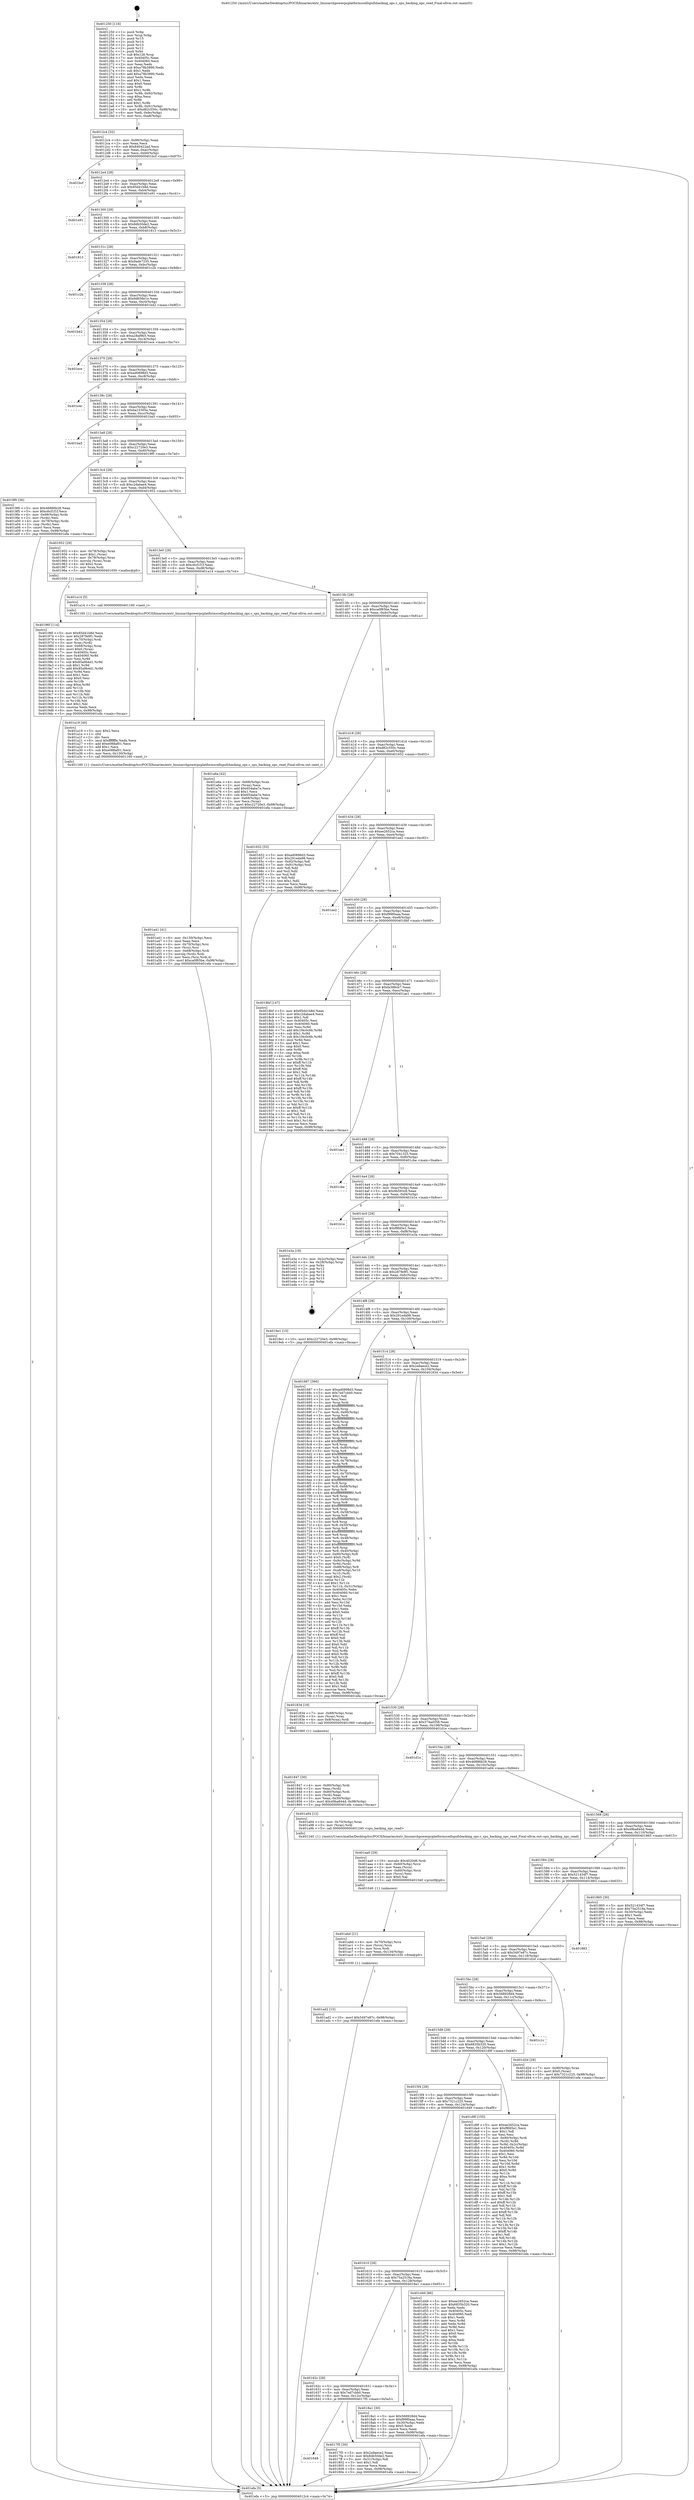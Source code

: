 digraph "0x401250" {
  label = "0x401250 (/mnt/c/Users/mathe/Desktop/tcc/POCII/binaries/extr_linuxarchpowerpcplatformscellspufsbacking_ops.c_spu_backing_npc_read_Final-ollvm.out::main(0))"
  labelloc = "t"
  node[shape=record]

  Entry [label="",width=0.3,height=0.3,shape=circle,fillcolor=black,style=filled]
  "0x4012c4" [label="{
     0x4012c4 [32]\l
     | [instrs]\l
     &nbsp;&nbsp;0x4012c4 \<+6\>: mov -0x98(%rbp),%eax\l
     &nbsp;&nbsp;0x4012ca \<+2\>: mov %eax,%ecx\l
     &nbsp;&nbsp;0x4012cc \<+6\>: sub $0x840422ad,%ecx\l
     &nbsp;&nbsp;0x4012d2 \<+6\>: mov %eax,-0xac(%rbp)\l
     &nbsp;&nbsp;0x4012d8 \<+6\>: mov %ecx,-0xb0(%rbp)\l
     &nbsp;&nbsp;0x4012de \<+6\>: je 0000000000401bcf \<main+0x97f\>\l
  }"]
  "0x401bcf" [label="{
     0x401bcf\l
  }", style=dashed]
  "0x4012e4" [label="{
     0x4012e4 [28]\l
     | [instrs]\l
     &nbsp;&nbsp;0x4012e4 \<+5\>: jmp 00000000004012e9 \<main+0x99\>\l
     &nbsp;&nbsp;0x4012e9 \<+6\>: mov -0xac(%rbp),%eax\l
     &nbsp;&nbsp;0x4012ef \<+5\>: sub $0x85d41b8d,%eax\l
     &nbsp;&nbsp;0x4012f4 \<+6\>: mov %eax,-0xb4(%rbp)\l
     &nbsp;&nbsp;0x4012fa \<+6\>: je 0000000000401e91 \<main+0xc41\>\l
  }"]
  Exit [label="",width=0.3,height=0.3,shape=circle,fillcolor=black,style=filled,peripheries=2]
  "0x401e91" [label="{
     0x401e91\l
  }", style=dashed]
  "0x401300" [label="{
     0x401300 [28]\l
     | [instrs]\l
     &nbsp;&nbsp;0x401300 \<+5\>: jmp 0000000000401305 \<main+0xb5\>\l
     &nbsp;&nbsp;0x401305 \<+6\>: mov -0xac(%rbp),%eax\l
     &nbsp;&nbsp;0x40130b \<+5\>: sub $0x8db50de2,%eax\l
     &nbsp;&nbsp;0x401310 \<+6\>: mov %eax,-0xb8(%rbp)\l
     &nbsp;&nbsp;0x401316 \<+6\>: je 0000000000401813 \<main+0x5c3\>\l
  }"]
  "0x401ad2" [label="{
     0x401ad2 [15]\l
     | [instrs]\l
     &nbsp;&nbsp;0x401ad2 \<+10\>: movl $0x5497e87c,-0x98(%rbp)\l
     &nbsp;&nbsp;0x401adc \<+5\>: jmp 0000000000401efa \<main+0xcaa\>\l
  }"]
  "0x401813" [label="{
     0x401813\l
  }", style=dashed]
  "0x40131c" [label="{
     0x40131c [28]\l
     | [instrs]\l
     &nbsp;&nbsp;0x40131c \<+5\>: jmp 0000000000401321 \<main+0xd1\>\l
     &nbsp;&nbsp;0x401321 \<+6\>: mov -0xac(%rbp),%eax\l
     &nbsp;&nbsp;0x401327 \<+5\>: sub $0x9ade7235,%eax\l
     &nbsp;&nbsp;0x40132c \<+6\>: mov %eax,-0xbc(%rbp)\l
     &nbsp;&nbsp;0x401332 \<+6\>: je 0000000000401c2b \<main+0x9db\>\l
  }"]
  "0x401abd" [label="{
     0x401abd [21]\l
     | [instrs]\l
     &nbsp;&nbsp;0x401abd \<+4\>: mov -0x70(%rbp),%rcx\l
     &nbsp;&nbsp;0x401ac1 \<+3\>: mov (%rcx),%rcx\l
     &nbsp;&nbsp;0x401ac4 \<+3\>: mov %rcx,%rdi\l
     &nbsp;&nbsp;0x401ac7 \<+6\>: mov %eax,-0x134(%rbp)\l
     &nbsp;&nbsp;0x401acd \<+5\>: call 0000000000401030 \<free@plt\>\l
     | [calls]\l
     &nbsp;&nbsp;0x401030 \{1\} (unknown)\l
  }"]
  "0x401c2b" [label="{
     0x401c2b\l
  }", style=dashed]
  "0x401338" [label="{
     0x401338 [28]\l
     | [instrs]\l
     &nbsp;&nbsp;0x401338 \<+5\>: jmp 000000000040133d \<main+0xed\>\l
     &nbsp;&nbsp;0x40133d \<+6\>: mov -0xac(%rbp),%eax\l
     &nbsp;&nbsp;0x401343 \<+5\>: sub $0x9d658e1e,%eax\l
     &nbsp;&nbsp;0x401348 \<+6\>: mov %eax,-0xc0(%rbp)\l
     &nbsp;&nbsp;0x40134e \<+6\>: je 0000000000401b42 \<main+0x8f2\>\l
  }"]
  "0x401aa0" [label="{
     0x401aa0 [29]\l
     | [instrs]\l
     &nbsp;&nbsp;0x401aa0 \<+10\>: movabs $0x4020d6,%rdi\l
     &nbsp;&nbsp;0x401aaa \<+4\>: mov -0x60(%rbp),%rcx\l
     &nbsp;&nbsp;0x401aae \<+2\>: mov %eax,(%rcx)\l
     &nbsp;&nbsp;0x401ab0 \<+4\>: mov -0x60(%rbp),%rcx\l
     &nbsp;&nbsp;0x401ab4 \<+2\>: mov (%rcx),%esi\l
     &nbsp;&nbsp;0x401ab6 \<+2\>: mov $0x0,%al\l
     &nbsp;&nbsp;0x401ab8 \<+5\>: call 0000000000401040 \<printf@plt\>\l
     | [calls]\l
     &nbsp;&nbsp;0x401040 \{1\} (unknown)\l
  }"]
  "0x401b42" [label="{
     0x401b42\l
  }", style=dashed]
  "0x401354" [label="{
     0x401354 [28]\l
     | [instrs]\l
     &nbsp;&nbsp;0x401354 \<+5\>: jmp 0000000000401359 \<main+0x109\>\l
     &nbsp;&nbsp;0x401359 \<+6\>: mov -0xac(%rbp),%eax\l
     &nbsp;&nbsp;0x40135f \<+5\>: sub $0xa28af9b5,%eax\l
     &nbsp;&nbsp;0x401364 \<+6\>: mov %eax,-0xc4(%rbp)\l
     &nbsp;&nbsp;0x40136a \<+6\>: je 0000000000401ece \<main+0xc7e\>\l
  }"]
  "0x401a41" [label="{
     0x401a41 [41]\l
     | [instrs]\l
     &nbsp;&nbsp;0x401a41 \<+6\>: mov -0x130(%rbp),%ecx\l
     &nbsp;&nbsp;0x401a47 \<+3\>: imul %eax,%ecx\l
     &nbsp;&nbsp;0x401a4a \<+4\>: mov -0x70(%rbp),%rsi\l
     &nbsp;&nbsp;0x401a4e \<+3\>: mov (%rsi),%rsi\l
     &nbsp;&nbsp;0x401a51 \<+4\>: mov -0x68(%rbp),%rdi\l
     &nbsp;&nbsp;0x401a55 \<+3\>: movslq (%rdi),%rdi\l
     &nbsp;&nbsp;0x401a58 \<+3\>: mov %ecx,(%rsi,%rdi,4)\l
     &nbsp;&nbsp;0x401a5b \<+10\>: movl $0xca0f65be,-0x98(%rbp)\l
     &nbsp;&nbsp;0x401a65 \<+5\>: jmp 0000000000401efa \<main+0xcaa\>\l
  }"]
  "0x401ece" [label="{
     0x401ece\l
  }", style=dashed]
  "0x401370" [label="{
     0x401370 [28]\l
     | [instrs]\l
     &nbsp;&nbsp;0x401370 \<+5\>: jmp 0000000000401375 \<main+0x125\>\l
     &nbsp;&nbsp;0x401375 \<+6\>: mov -0xac(%rbp),%eax\l
     &nbsp;&nbsp;0x40137b \<+5\>: sub $0xad0898d3,%eax\l
     &nbsp;&nbsp;0x401380 \<+6\>: mov %eax,-0xc8(%rbp)\l
     &nbsp;&nbsp;0x401386 \<+6\>: je 0000000000401e4c \<main+0xbfc\>\l
  }"]
  "0x401a19" [label="{
     0x401a19 [40]\l
     | [instrs]\l
     &nbsp;&nbsp;0x401a19 \<+5\>: mov $0x2,%ecx\l
     &nbsp;&nbsp;0x401a1e \<+1\>: cltd\l
     &nbsp;&nbsp;0x401a1f \<+2\>: idiv %ecx\l
     &nbsp;&nbsp;0x401a21 \<+6\>: imul $0xfffffffe,%edx,%ecx\l
     &nbsp;&nbsp;0x401a27 \<+6\>: add $0xe088af01,%ecx\l
     &nbsp;&nbsp;0x401a2d \<+3\>: add $0x1,%ecx\l
     &nbsp;&nbsp;0x401a30 \<+6\>: sub $0xe088af01,%ecx\l
     &nbsp;&nbsp;0x401a36 \<+6\>: mov %ecx,-0x130(%rbp)\l
     &nbsp;&nbsp;0x401a3c \<+5\>: call 0000000000401160 \<next_i\>\l
     | [calls]\l
     &nbsp;&nbsp;0x401160 \{1\} (/mnt/c/Users/mathe/Desktop/tcc/POCII/binaries/extr_linuxarchpowerpcplatformscellspufsbacking_ops.c_spu_backing_npc_read_Final-ollvm.out::next_i)\l
  }"]
  "0x401e4c" [label="{
     0x401e4c\l
  }", style=dashed]
  "0x40138c" [label="{
     0x40138c [28]\l
     | [instrs]\l
     &nbsp;&nbsp;0x40138c \<+5\>: jmp 0000000000401391 \<main+0x141\>\l
     &nbsp;&nbsp;0x401391 \<+6\>: mov -0xac(%rbp),%eax\l
     &nbsp;&nbsp;0x401397 \<+5\>: sub $0xba15305e,%eax\l
     &nbsp;&nbsp;0x40139c \<+6\>: mov %eax,-0xcc(%rbp)\l
     &nbsp;&nbsp;0x4013a2 \<+6\>: je 0000000000401ba5 \<main+0x955\>\l
  }"]
  "0x40196f" [label="{
     0x40196f [114]\l
     | [instrs]\l
     &nbsp;&nbsp;0x40196f \<+5\>: mov $0x85d41b8d,%ecx\l
     &nbsp;&nbsp;0x401974 \<+5\>: mov $0x287fe9f1,%edx\l
     &nbsp;&nbsp;0x401979 \<+4\>: mov -0x70(%rbp),%rdi\l
     &nbsp;&nbsp;0x40197d \<+3\>: mov %rax,(%rdi)\l
     &nbsp;&nbsp;0x401980 \<+4\>: mov -0x68(%rbp),%rax\l
     &nbsp;&nbsp;0x401984 \<+6\>: movl $0x0,(%rax)\l
     &nbsp;&nbsp;0x40198a \<+7\>: mov 0x40405c,%esi\l
     &nbsp;&nbsp;0x401991 \<+8\>: mov 0x404060,%r8d\l
     &nbsp;&nbsp;0x401999 \<+3\>: mov %esi,%r9d\l
     &nbsp;&nbsp;0x40199c \<+7\>: sub $0x85a9b4d1,%r9d\l
     &nbsp;&nbsp;0x4019a3 \<+4\>: sub $0x1,%r9d\l
     &nbsp;&nbsp;0x4019a7 \<+7\>: add $0x85a9b4d1,%r9d\l
     &nbsp;&nbsp;0x4019ae \<+4\>: imul %r9d,%esi\l
     &nbsp;&nbsp;0x4019b2 \<+3\>: and $0x1,%esi\l
     &nbsp;&nbsp;0x4019b5 \<+3\>: cmp $0x0,%esi\l
     &nbsp;&nbsp;0x4019b8 \<+4\>: sete %r10b\l
     &nbsp;&nbsp;0x4019bc \<+4\>: cmp $0xa,%r8d\l
     &nbsp;&nbsp;0x4019c0 \<+4\>: setl %r11b\l
     &nbsp;&nbsp;0x4019c4 \<+3\>: mov %r10b,%bl\l
     &nbsp;&nbsp;0x4019c7 \<+3\>: and %r11b,%bl\l
     &nbsp;&nbsp;0x4019ca \<+3\>: xor %r11b,%r10b\l
     &nbsp;&nbsp;0x4019cd \<+3\>: or %r10b,%bl\l
     &nbsp;&nbsp;0x4019d0 \<+3\>: test $0x1,%bl\l
     &nbsp;&nbsp;0x4019d3 \<+3\>: cmovne %edx,%ecx\l
     &nbsp;&nbsp;0x4019d6 \<+6\>: mov %ecx,-0x98(%rbp)\l
     &nbsp;&nbsp;0x4019dc \<+5\>: jmp 0000000000401efa \<main+0xcaa\>\l
  }"]
  "0x401ba5" [label="{
     0x401ba5\l
  }", style=dashed]
  "0x4013a8" [label="{
     0x4013a8 [28]\l
     | [instrs]\l
     &nbsp;&nbsp;0x4013a8 \<+5\>: jmp 00000000004013ad \<main+0x15d\>\l
     &nbsp;&nbsp;0x4013ad \<+6\>: mov -0xac(%rbp),%eax\l
     &nbsp;&nbsp;0x4013b3 \<+5\>: sub $0xc22720e3,%eax\l
     &nbsp;&nbsp;0x4013b8 \<+6\>: mov %eax,-0xd0(%rbp)\l
     &nbsp;&nbsp;0x4013be \<+6\>: je 00000000004019f0 \<main+0x7a0\>\l
  }"]
  "0x401847" [label="{
     0x401847 [30]\l
     | [instrs]\l
     &nbsp;&nbsp;0x401847 \<+4\>: mov -0x80(%rbp),%rdi\l
     &nbsp;&nbsp;0x40184b \<+2\>: mov %eax,(%rdi)\l
     &nbsp;&nbsp;0x40184d \<+4\>: mov -0x80(%rbp),%rdi\l
     &nbsp;&nbsp;0x401851 \<+2\>: mov (%rdi),%eax\l
     &nbsp;&nbsp;0x401853 \<+3\>: mov %eax,-0x30(%rbp)\l
     &nbsp;&nbsp;0x401856 \<+10\>: movl $0x49ba844d,-0x98(%rbp)\l
     &nbsp;&nbsp;0x401860 \<+5\>: jmp 0000000000401efa \<main+0xcaa\>\l
  }"]
  "0x4019f0" [label="{
     0x4019f0 [36]\l
     | [instrs]\l
     &nbsp;&nbsp;0x4019f0 \<+5\>: mov $0x46886b28,%eax\l
     &nbsp;&nbsp;0x4019f5 \<+5\>: mov $0xc6cf1f1f,%ecx\l
     &nbsp;&nbsp;0x4019fa \<+4\>: mov -0x68(%rbp),%rdx\l
     &nbsp;&nbsp;0x4019fe \<+2\>: mov (%rdx),%esi\l
     &nbsp;&nbsp;0x401a00 \<+4\>: mov -0x78(%rbp),%rdx\l
     &nbsp;&nbsp;0x401a04 \<+2\>: cmp (%rdx),%esi\l
     &nbsp;&nbsp;0x401a06 \<+3\>: cmovl %ecx,%eax\l
     &nbsp;&nbsp;0x401a09 \<+6\>: mov %eax,-0x98(%rbp)\l
     &nbsp;&nbsp;0x401a0f \<+5\>: jmp 0000000000401efa \<main+0xcaa\>\l
  }"]
  "0x4013c4" [label="{
     0x4013c4 [28]\l
     | [instrs]\l
     &nbsp;&nbsp;0x4013c4 \<+5\>: jmp 00000000004013c9 \<main+0x179\>\l
     &nbsp;&nbsp;0x4013c9 \<+6\>: mov -0xac(%rbp),%eax\l
     &nbsp;&nbsp;0x4013cf \<+5\>: sub $0xc2dabae4,%eax\l
     &nbsp;&nbsp;0x4013d4 \<+6\>: mov %eax,-0xd4(%rbp)\l
     &nbsp;&nbsp;0x4013da \<+6\>: je 0000000000401952 \<main+0x702\>\l
  }"]
  "0x401648" [label="{
     0x401648\l
  }", style=dashed]
  "0x401952" [label="{
     0x401952 [29]\l
     | [instrs]\l
     &nbsp;&nbsp;0x401952 \<+4\>: mov -0x78(%rbp),%rax\l
     &nbsp;&nbsp;0x401956 \<+6\>: movl $0x1,(%rax)\l
     &nbsp;&nbsp;0x40195c \<+4\>: mov -0x78(%rbp),%rax\l
     &nbsp;&nbsp;0x401960 \<+3\>: movslq (%rax),%rax\l
     &nbsp;&nbsp;0x401963 \<+4\>: shl $0x2,%rax\l
     &nbsp;&nbsp;0x401967 \<+3\>: mov %rax,%rdi\l
     &nbsp;&nbsp;0x40196a \<+5\>: call 0000000000401050 \<malloc@plt\>\l
     | [calls]\l
     &nbsp;&nbsp;0x401050 \{1\} (unknown)\l
  }"]
  "0x4013e0" [label="{
     0x4013e0 [28]\l
     | [instrs]\l
     &nbsp;&nbsp;0x4013e0 \<+5\>: jmp 00000000004013e5 \<main+0x195\>\l
     &nbsp;&nbsp;0x4013e5 \<+6\>: mov -0xac(%rbp),%eax\l
     &nbsp;&nbsp;0x4013eb \<+5\>: sub $0xc6cf1f1f,%eax\l
     &nbsp;&nbsp;0x4013f0 \<+6\>: mov %eax,-0xd8(%rbp)\l
     &nbsp;&nbsp;0x4013f6 \<+6\>: je 0000000000401a14 \<main+0x7c4\>\l
  }"]
  "0x4017f5" [label="{
     0x4017f5 [30]\l
     | [instrs]\l
     &nbsp;&nbsp;0x4017f5 \<+5\>: mov $0x2a9aece2,%eax\l
     &nbsp;&nbsp;0x4017fa \<+5\>: mov $0x8db50de2,%ecx\l
     &nbsp;&nbsp;0x4017ff \<+3\>: mov -0x31(%rbp),%dl\l
     &nbsp;&nbsp;0x401802 \<+3\>: test $0x1,%dl\l
     &nbsp;&nbsp;0x401805 \<+3\>: cmovne %ecx,%eax\l
     &nbsp;&nbsp;0x401808 \<+6\>: mov %eax,-0x98(%rbp)\l
     &nbsp;&nbsp;0x40180e \<+5\>: jmp 0000000000401efa \<main+0xcaa\>\l
  }"]
  "0x401a14" [label="{
     0x401a14 [5]\l
     | [instrs]\l
     &nbsp;&nbsp;0x401a14 \<+5\>: call 0000000000401160 \<next_i\>\l
     | [calls]\l
     &nbsp;&nbsp;0x401160 \{1\} (/mnt/c/Users/mathe/Desktop/tcc/POCII/binaries/extr_linuxarchpowerpcplatformscellspufsbacking_ops.c_spu_backing_npc_read_Final-ollvm.out::next_i)\l
  }"]
  "0x4013fc" [label="{
     0x4013fc [28]\l
     | [instrs]\l
     &nbsp;&nbsp;0x4013fc \<+5\>: jmp 0000000000401401 \<main+0x1b1\>\l
     &nbsp;&nbsp;0x401401 \<+6\>: mov -0xac(%rbp),%eax\l
     &nbsp;&nbsp;0x401407 \<+5\>: sub $0xca0f65be,%eax\l
     &nbsp;&nbsp;0x40140c \<+6\>: mov %eax,-0xdc(%rbp)\l
     &nbsp;&nbsp;0x401412 \<+6\>: je 0000000000401a6a \<main+0x81a\>\l
  }"]
  "0x40162c" [label="{
     0x40162c [28]\l
     | [instrs]\l
     &nbsp;&nbsp;0x40162c \<+5\>: jmp 0000000000401631 \<main+0x3e1\>\l
     &nbsp;&nbsp;0x401631 \<+6\>: mov -0xac(%rbp),%eax\l
     &nbsp;&nbsp;0x401637 \<+5\>: sub $0x7ed7cbb0,%eax\l
     &nbsp;&nbsp;0x40163c \<+6\>: mov %eax,-0x12c(%rbp)\l
     &nbsp;&nbsp;0x401642 \<+6\>: je 00000000004017f5 \<main+0x5a5\>\l
  }"]
  "0x401a6a" [label="{
     0x401a6a [42]\l
     | [instrs]\l
     &nbsp;&nbsp;0x401a6a \<+4\>: mov -0x68(%rbp),%rax\l
     &nbsp;&nbsp;0x401a6e \<+2\>: mov (%rax),%ecx\l
     &nbsp;&nbsp;0x401a70 \<+6\>: add $0x654aba7e,%ecx\l
     &nbsp;&nbsp;0x401a76 \<+3\>: add $0x1,%ecx\l
     &nbsp;&nbsp;0x401a79 \<+6\>: sub $0x654aba7e,%ecx\l
     &nbsp;&nbsp;0x401a7f \<+4\>: mov -0x68(%rbp),%rax\l
     &nbsp;&nbsp;0x401a83 \<+2\>: mov %ecx,(%rax)\l
     &nbsp;&nbsp;0x401a85 \<+10\>: movl $0xc22720e3,-0x98(%rbp)\l
     &nbsp;&nbsp;0x401a8f \<+5\>: jmp 0000000000401efa \<main+0xcaa\>\l
  }"]
  "0x401418" [label="{
     0x401418 [28]\l
     | [instrs]\l
     &nbsp;&nbsp;0x401418 \<+5\>: jmp 000000000040141d \<main+0x1cd\>\l
     &nbsp;&nbsp;0x40141d \<+6\>: mov -0xac(%rbp),%eax\l
     &nbsp;&nbsp;0x401423 \<+5\>: sub $0xd82c550c,%eax\l
     &nbsp;&nbsp;0x401428 \<+6\>: mov %eax,-0xe0(%rbp)\l
     &nbsp;&nbsp;0x40142e \<+6\>: je 0000000000401652 \<main+0x402\>\l
  }"]
  "0x4018a1" [label="{
     0x4018a1 [30]\l
     | [instrs]\l
     &nbsp;&nbsp;0x4018a1 \<+5\>: mov $0x568928d4,%eax\l
     &nbsp;&nbsp;0x4018a6 \<+5\>: mov $0xf99f0aaa,%ecx\l
     &nbsp;&nbsp;0x4018ab \<+3\>: mov -0x30(%rbp),%edx\l
     &nbsp;&nbsp;0x4018ae \<+3\>: cmp $0x0,%edx\l
     &nbsp;&nbsp;0x4018b1 \<+3\>: cmove %ecx,%eax\l
     &nbsp;&nbsp;0x4018b4 \<+6\>: mov %eax,-0x98(%rbp)\l
     &nbsp;&nbsp;0x4018ba \<+5\>: jmp 0000000000401efa \<main+0xcaa\>\l
  }"]
  "0x401652" [label="{
     0x401652 [53]\l
     | [instrs]\l
     &nbsp;&nbsp;0x401652 \<+5\>: mov $0xad0898d3,%eax\l
     &nbsp;&nbsp;0x401657 \<+5\>: mov $0x291eda98,%ecx\l
     &nbsp;&nbsp;0x40165c \<+6\>: mov -0x92(%rbp),%dl\l
     &nbsp;&nbsp;0x401662 \<+7\>: mov -0x91(%rbp),%sil\l
     &nbsp;&nbsp;0x401669 \<+3\>: mov %dl,%dil\l
     &nbsp;&nbsp;0x40166c \<+3\>: and %sil,%dil\l
     &nbsp;&nbsp;0x40166f \<+3\>: xor %sil,%dl\l
     &nbsp;&nbsp;0x401672 \<+3\>: or %dl,%dil\l
     &nbsp;&nbsp;0x401675 \<+4\>: test $0x1,%dil\l
     &nbsp;&nbsp;0x401679 \<+3\>: cmovne %ecx,%eax\l
     &nbsp;&nbsp;0x40167c \<+6\>: mov %eax,-0x98(%rbp)\l
     &nbsp;&nbsp;0x401682 \<+5\>: jmp 0000000000401efa \<main+0xcaa\>\l
  }"]
  "0x401434" [label="{
     0x401434 [28]\l
     | [instrs]\l
     &nbsp;&nbsp;0x401434 \<+5\>: jmp 0000000000401439 \<main+0x1e9\>\l
     &nbsp;&nbsp;0x401439 \<+6\>: mov -0xac(%rbp),%eax\l
     &nbsp;&nbsp;0x40143f \<+5\>: sub $0xee2652ca,%eax\l
     &nbsp;&nbsp;0x401444 \<+6\>: mov %eax,-0xe4(%rbp)\l
     &nbsp;&nbsp;0x40144a \<+6\>: je 0000000000401ee2 \<main+0xc92\>\l
  }"]
  "0x401efa" [label="{
     0x401efa [5]\l
     | [instrs]\l
     &nbsp;&nbsp;0x401efa \<+5\>: jmp 00000000004012c4 \<main+0x74\>\l
  }"]
  "0x401250" [label="{
     0x401250 [116]\l
     | [instrs]\l
     &nbsp;&nbsp;0x401250 \<+1\>: push %rbp\l
     &nbsp;&nbsp;0x401251 \<+3\>: mov %rsp,%rbp\l
     &nbsp;&nbsp;0x401254 \<+2\>: push %r15\l
     &nbsp;&nbsp;0x401256 \<+2\>: push %r14\l
     &nbsp;&nbsp;0x401258 \<+2\>: push %r13\l
     &nbsp;&nbsp;0x40125a \<+2\>: push %r12\l
     &nbsp;&nbsp;0x40125c \<+1\>: push %rbx\l
     &nbsp;&nbsp;0x40125d \<+7\>: sub $0x128,%rsp\l
     &nbsp;&nbsp;0x401264 \<+7\>: mov 0x40405c,%eax\l
     &nbsp;&nbsp;0x40126b \<+7\>: mov 0x404060,%ecx\l
     &nbsp;&nbsp;0x401272 \<+2\>: mov %eax,%edx\l
     &nbsp;&nbsp;0x401274 \<+6\>: sub $0xa78b3890,%edx\l
     &nbsp;&nbsp;0x40127a \<+3\>: sub $0x1,%edx\l
     &nbsp;&nbsp;0x40127d \<+6\>: add $0xa78b3890,%edx\l
     &nbsp;&nbsp;0x401283 \<+3\>: imul %edx,%eax\l
     &nbsp;&nbsp;0x401286 \<+3\>: and $0x1,%eax\l
     &nbsp;&nbsp;0x401289 \<+3\>: cmp $0x0,%eax\l
     &nbsp;&nbsp;0x40128c \<+4\>: sete %r8b\l
     &nbsp;&nbsp;0x401290 \<+4\>: and $0x1,%r8b\l
     &nbsp;&nbsp;0x401294 \<+7\>: mov %r8b,-0x92(%rbp)\l
     &nbsp;&nbsp;0x40129b \<+3\>: cmp $0xa,%ecx\l
     &nbsp;&nbsp;0x40129e \<+4\>: setl %r8b\l
     &nbsp;&nbsp;0x4012a2 \<+4\>: and $0x1,%r8b\l
     &nbsp;&nbsp;0x4012a6 \<+7\>: mov %r8b,-0x91(%rbp)\l
     &nbsp;&nbsp;0x4012ad \<+10\>: movl $0xd82c550c,-0x98(%rbp)\l
     &nbsp;&nbsp;0x4012b7 \<+6\>: mov %edi,-0x9c(%rbp)\l
     &nbsp;&nbsp;0x4012bd \<+7\>: mov %rsi,-0xa8(%rbp)\l
  }"]
  "0x401610" [label="{
     0x401610 [28]\l
     | [instrs]\l
     &nbsp;&nbsp;0x401610 \<+5\>: jmp 0000000000401615 \<main+0x3c5\>\l
     &nbsp;&nbsp;0x401615 \<+6\>: mov -0xac(%rbp),%eax\l
     &nbsp;&nbsp;0x40161b \<+5\>: sub $0x75a2518a,%eax\l
     &nbsp;&nbsp;0x401620 \<+6\>: mov %eax,-0x128(%rbp)\l
     &nbsp;&nbsp;0x401626 \<+6\>: je 00000000004018a1 \<main+0x651\>\l
  }"]
  "0x401ee2" [label="{
     0x401ee2\l
  }", style=dashed]
  "0x401450" [label="{
     0x401450 [28]\l
     | [instrs]\l
     &nbsp;&nbsp;0x401450 \<+5\>: jmp 0000000000401455 \<main+0x205\>\l
     &nbsp;&nbsp;0x401455 \<+6\>: mov -0xac(%rbp),%eax\l
     &nbsp;&nbsp;0x40145b \<+5\>: sub $0xf99f0aaa,%eax\l
     &nbsp;&nbsp;0x401460 \<+6\>: mov %eax,-0xe8(%rbp)\l
     &nbsp;&nbsp;0x401466 \<+6\>: je 00000000004018bf \<main+0x66f\>\l
  }"]
  "0x401d49" [label="{
     0x401d49 [86]\l
     | [instrs]\l
     &nbsp;&nbsp;0x401d49 \<+5\>: mov $0xee2652ca,%eax\l
     &nbsp;&nbsp;0x401d4e \<+5\>: mov $0x6835b320,%ecx\l
     &nbsp;&nbsp;0x401d53 \<+2\>: xor %edx,%edx\l
     &nbsp;&nbsp;0x401d55 \<+7\>: mov 0x40405c,%esi\l
     &nbsp;&nbsp;0x401d5c \<+7\>: mov 0x404060,%edi\l
     &nbsp;&nbsp;0x401d63 \<+3\>: sub $0x1,%edx\l
     &nbsp;&nbsp;0x401d66 \<+3\>: mov %esi,%r8d\l
     &nbsp;&nbsp;0x401d69 \<+3\>: add %edx,%r8d\l
     &nbsp;&nbsp;0x401d6c \<+4\>: imul %r8d,%esi\l
     &nbsp;&nbsp;0x401d70 \<+3\>: and $0x1,%esi\l
     &nbsp;&nbsp;0x401d73 \<+3\>: cmp $0x0,%esi\l
     &nbsp;&nbsp;0x401d76 \<+4\>: sete %r9b\l
     &nbsp;&nbsp;0x401d7a \<+3\>: cmp $0xa,%edi\l
     &nbsp;&nbsp;0x401d7d \<+4\>: setl %r10b\l
     &nbsp;&nbsp;0x401d81 \<+3\>: mov %r9b,%r11b\l
     &nbsp;&nbsp;0x401d84 \<+3\>: and %r10b,%r11b\l
     &nbsp;&nbsp;0x401d87 \<+3\>: xor %r10b,%r9b\l
     &nbsp;&nbsp;0x401d8a \<+3\>: or %r9b,%r11b\l
     &nbsp;&nbsp;0x401d8d \<+4\>: test $0x1,%r11b\l
     &nbsp;&nbsp;0x401d91 \<+3\>: cmovne %ecx,%eax\l
     &nbsp;&nbsp;0x401d94 \<+6\>: mov %eax,-0x98(%rbp)\l
     &nbsp;&nbsp;0x401d9a \<+5\>: jmp 0000000000401efa \<main+0xcaa\>\l
  }"]
  "0x4018bf" [label="{
     0x4018bf [147]\l
     | [instrs]\l
     &nbsp;&nbsp;0x4018bf \<+5\>: mov $0x85d41b8d,%eax\l
     &nbsp;&nbsp;0x4018c4 \<+5\>: mov $0xc2dabae4,%ecx\l
     &nbsp;&nbsp;0x4018c9 \<+2\>: mov $0x1,%dl\l
     &nbsp;&nbsp;0x4018cb \<+7\>: mov 0x40405c,%esi\l
     &nbsp;&nbsp;0x4018d2 \<+7\>: mov 0x404060,%edi\l
     &nbsp;&nbsp;0x4018d9 \<+3\>: mov %esi,%r8d\l
     &nbsp;&nbsp;0x4018dc \<+7\>: add $0x1f4c0c6b,%r8d\l
     &nbsp;&nbsp;0x4018e3 \<+4\>: sub $0x1,%r8d\l
     &nbsp;&nbsp;0x4018e7 \<+7\>: sub $0x1f4c0c6b,%r8d\l
     &nbsp;&nbsp;0x4018ee \<+4\>: imul %r8d,%esi\l
     &nbsp;&nbsp;0x4018f2 \<+3\>: and $0x1,%esi\l
     &nbsp;&nbsp;0x4018f5 \<+3\>: cmp $0x0,%esi\l
     &nbsp;&nbsp;0x4018f8 \<+4\>: sete %r9b\l
     &nbsp;&nbsp;0x4018fc \<+3\>: cmp $0xa,%edi\l
     &nbsp;&nbsp;0x4018ff \<+4\>: setl %r10b\l
     &nbsp;&nbsp;0x401903 \<+3\>: mov %r9b,%r11b\l
     &nbsp;&nbsp;0x401906 \<+4\>: xor $0xff,%r11b\l
     &nbsp;&nbsp;0x40190a \<+3\>: mov %r10b,%bl\l
     &nbsp;&nbsp;0x40190d \<+3\>: xor $0xff,%bl\l
     &nbsp;&nbsp;0x401910 \<+3\>: xor $0x1,%dl\l
     &nbsp;&nbsp;0x401913 \<+3\>: mov %r11b,%r14b\l
     &nbsp;&nbsp;0x401916 \<+4\>: and $0xff,%r14b\l
     &nbsp;&nbsp;0x40191a \<+3\>: and %dl,%r9b\l
     &nbsp;&nbsp;0x40191d \<+3\>: mov %bl,%r15b\l
     &nbsp;&nbsp;0x401920 \<+4\>: and $0xff,%r15b\l
     &nbsp;&nbsp;0x401924 \<+3\>: and %dl,%r10b\l
     &nbsp;&nbsp;0x401927 \<+3\>: or %r9b,%r14b\l
     &nbsp;&nbsp;0x40192a \<+3\>: or %r10b,%r15b\l
     &nbsp;&nbsp;0x40192d \<+3\>: xor %r15b,%r14b\l
     &nbsp;&nbsp;0x401930 \<+3\>: or %bl,%r11b\l
     &nbsp;&nbsp;0x401933 \<+4\>: xor $0xff,%r11b\l
     &nbsp;&nbsp;0x401937 \<+3\>: or $0x1,%dl\l
     &nbsp;&nbsp;0x40193a \<+3\>: and %dl,%r11b\l
     &nbsp;&nbsp;0x40193d \<+3\>: or %r11b,%r14b\l
     &nbsp;&nbsp;0x401940 \<+4\>: test $0x1,%r14b\l
     &nbsp;&nbsp;0x401944 \<+3\>: cmovne %ecx,%eax\l
     &nbsp;&nbsp;0x401947 \<+6\>: mov %eax,-0x98(%rbp)\l
     &nbsp;&nbsp;0x40194d \<+5\>: jmp 0000000000401efa \<main+0xcaa\>\l
  }"]
  "0x40146c" [label="{
     0x40146c [28]\l
     | [instrs]\l
     &nbsp;&nbsp;0x40146c \<+5\>: jmp 0000000000401471 \<main+0x221\>\l
     &nbsp;&nbsp;0x401471 \<+6\>: mov -0xac(%rbp),%eax\l
     &nbsp;&nbsp;0x401477 \<+5\>: sub $0xfa388cb7,%eax\l
     &nbsp;&nbsp;0x40147c \<+6\>: mov %eax,-0xec(%rbp)\l
     &nbsp;&nbsp;0x401482 \<+6\>: je 0000000000401ae1 \<main+0x891\>\l
  }"]
  "0x4015f4" [label="{
     0x4015f4 [28]\l
     | [instrs]\l
     &nbsp;&nbsp;0x4015f4 \<+5\>: jmp 00000000004015f9 \<main+0x3a9\>\l
     &nbsp;&nbsp;0x4015f9 \<+6\>: mov -0xac(%rbp),%eax\l
     &nbsp;&nbsp;0x4015ff \<+5\>: sub $0x7321c225,%eax\l
     &nbsp;&nbsp;0x401604 \<+6\>: mov %eax,-0x124(%rbp)\l
     &nbsp;&nbsp;0x40160a \<+6\>: je 0000000000401d49 \<main+0xaf9\>\l
  }"]
  "0x401ae1" [label="{
     0x401ae1\l
  }", style=dashed]
  "0x401488" [label="{
     0x401488 [28]\l
     | [instrs]\l
     &nbsp;&nbsp;0x401488 \<+5\>: jmp 000000000040148d \<main+0x23d\>\l
     &nbsp;&nbsp;0x40148d \<+6\>: mov -0xac(%rbp),%eax\l
     &nbsp;&nbsp;0x401493 \<+5\>: sub $0x7041325,%eax\l
     &nbsp;&nbsp;0x401498 \<+6\>: mov %eax,-0xf0(%rbp)\l
     &nbsp;&nbsp;0x40149e \<+6\>: je 0000000000401cbe \<main+0xa6e\>\l
  }"]
  "0x401d9f" [label="{
     0x401d9f [155]\l
     | [instrs]\l
     &nbsp;&nbsp;0x401d9f \<+5\>: mov $0xee2652ca,%eax\l
     &nbsp;&nbsp;0x401da4 \<+5\>: mov $0xf8fd5e1,%ecx\l
     &nbsp;&nbsp;0x401da9 \<+2\>: mov $0x1,%dl\l
     &nbsp;&nbsp;0x401dab \<+2\>: xor %esi,%esi\l
     &nbsp;&nbsp;0x401dad \<+7\>: mov -0x90(%rbp),%rdi\l
     &nbsp;&nbsp;0x401db4 \<+3\>: mov (%rdi),%r8d\l
     &nbsp;&nbsp;0x401db7 \<+4\>: mov %r8d,-0x2c(%rbp)\l
     &nbsp;&nbsp;0x401dbb \<+8\>: mov 0x40405c,%r8d\l
     &nbsp;&nbsp;0x401dc3 \<+8\>: mov 0x404060,%r9d\l
     &nbsp;&nbsp;0x401dcb \<+3\>: sub $0x1,%esi\l
     &nbsp;&nbsp;0x401dce \<+3\>: mov %r8d,%r10d\l
     &nbsp;&nbsp;0x401dd1 \<+3\>: add %esi,%r10d\l
     &nbsp;&nbsp;0x401dd4 \<+4\>: imul %r10d,%r8d\l
     &nbsp;&nbsp;0x401dd8 \<+4\>: and $0x1,%r8d\l
     &nbsp;&nbsp;0x401ddc \<+4\>: cmp $0x0,%r8d\l
     &nbsp;&nbsp;0x401de0 \<+4\>: sete %r11b\l
     &nbsp;&nbsp;0x401de4 \<+4\>: cmp $0xa,%r9d\l
     &nbsp;&nbsp;0x401de8 \<+3\>: setl %bl\l
     &nbsp;&nbsp;0x401deb \<+3\>: mov %r11b,%r14b\l
     &nbsp;&nbsp;0x401dee \<+4\>: xor $0xff,%r14b\l
     &nbsp;&nbsp;0x401df2 \<+3\>: mov %bl,%r15b\l
     &nbsp;&nbsp;0x401df5 \<+4\>: xor $0xff,%r15b\l
     &nbsp;&nbsp;0x401df9 \<+3\>: xor $0x1,%dl\l
     &nbsp;&nbsp;0x401dfc \<+3\>: mov %r14b,%r12b\l
     &nbsp;&nbsp;0x401dff \<+4\>: and $0xff,%r12b\l
     &nbsp;&nbsp;0x401e03 \<+3\>: and %dl,%r11b\l
     &nbsp;&nbsp;0x401e06 \<+3\>: mov %r15b,%r13b\l
     &nbsp;&nbsp;0x401e09 \<+4\>: and $0xff,%r13b\l
     &nbsp;&nbsp;0x401e0d \<+2\>: and %dl,%bl\l
     &nbsp;&nbsp;0x401e0f \<+3\>: or %r11b,%r12b\l
     &nbsp;&nbsp;0x401e12 \<+3\>: or %bl,%r13b\l
     &nbsp;&nbsp;0x401e15 \<+3\>: xor %r13b,%r12b\l
     &nbsp;&nbsp;0x401e18 \<+3\>: or %r15b,%r14b\l
     &nbsp;&nbsp;0x401e1b \<+4\>: xor $0xff,%r14b\l
     &nbsp;&nbsp;0x401e1f \<+3\>: or $0x1,%dl\l
     &nbsp;&nbsp;0x401e22 \<+3\>: and %dl,%r14b\l
     &nbsp;&nbsp;0x401e25 \<+3\>: or %r14b,%r12b\l
     &nbsp;&nbsp;0x401e28 \<+4\>: test $0x1,%r12b\l
     &nbsp;&nbsp;0x401e2c \<+3\>: cmovne %ecx,%eax\l
     &nbsp;&nbsp;0x401e2f \<+6\>: mov %eax,-0x98(%rbp)\l
     &nbsp;&nbsp;0x401e35 \<+5\>: jmp 0000000000401efa \<main+0xcaa\>\l
  }"]
  "0x401cbe" [label="{
     0x401cbe\l
  }", style=dashed]
  "0x4014a4" [label="{
     0x4014a4 [28]\l
     | [instrs]\l
     &nbsp;&nbsp;0x4014a4 \<+5\>: jmp 00000000004014a9 \<main+0x259\>\l
     &nbsp;&nbsp;0x4014a9 \<+6\>: mov -0xac(%rbp),%eax\l
     &nbsp;&nbsp;0x4014af \<+5\>: sub $0x9b593c8,%eax\l
     &nbsp;&nbsp;0x4014b4 \<+6\>: mov %eax,-0xf4(%rbp)\l
     &nbsp;&nbsp;0x4014ba \<+6\>: je 0000000000401b1e \<main+0x8ce\>\l
  }"]
  "0x4015d8" [label="{
     0x4015d8 [28]\l
     | [instrs]\l
     &nbsp;&nbsp;0x4015d8 \<+5\>: jmp 00000000004015dd \<main+0x38d\>\l
     &nbsp;&nbsp;0x4015dd \<+6\>: mov -0xac(%rbp),%eax\l
     &nbsp;&nbsp;0x4015e3 \<+5\>: sub $0x6835b320,%eax\l
     &nbsp;&nbsp;0x4015e8 \<+6\>: mov %eax,-0x120(%rbp)\l
     &nbsp;&nbsp;0x4015ee \<+6\>: je 0000000000401d9f \<main+0xb4f\>\l
  }"]
  "0x401b1e" [label="{
     0x401b1e\l
  }", style=dashed]
  "0x4014c0" [label="{
     0x4014c0 [28]\l
     | [instrs]\l
     &nbsp;&nbsp;0x4014c0 \<+5\>: jmp 00000000004014c5 \<main+0x275\>\l
     &nbsp;&nbsp;0x4014c5 \<+6\>: mov -0xac(%rbp),%eax\l
     &nbsp;&nbsp;0x4014cb \<+5\>: sub $0xf8fd5e1,%eax\l
     &nbsp;&nbsp;0x4014d0 \<+6\>: mov %eax,-0xf8(%rbp)\l
     &nbsp;&nbsp;0x4014d6 \<+6\>: je 0000000000401e3a \<main+0xbea\>\l
  }"]
  "0x401c1c" [label="{
     0x401c1c\l
  }", style=dashed]
  "0x401e3a" [label="{
     0x401e3a [18]\l
     | [instrs]\l
     &nbsp;&nbsp;0x401e3a \<+3\>: mov -0x2c(%rbp),%eax\l
     &nbsp;&nbsp;0x401e3d \<+4\>: lea -0x28(%rbp),%rsp\l
     &nbsp;&nbsp;0x401e41 \<+1\>: pop %rbx\l
     &nbsp;&nbsp;0x401e42 \<+2\>: pop %r12\l
     &nbsp;&nbsp;0x401e44 \<+2\>: pop %r13\l
     &nbsp;&nbsp;0x401e46 \<+2\>: pop %r14\l
     &nbsp;&nbsp;0x401e48 \<+2\>: pop %r15\l
     &nbsp;&nbsp;0x401e4a \<+1\>: pop %rbp\l
     &nbsp;&nbsp;0x401e4b \<+1\>: ret\l
  }"]
  "0x4014dc" [label="{
     0x4014dc [28]\l
     | [instrs]\l
     &nbsp;&nbsp;0x4014dc \<+5\>: jmp 00000000004014e1 \<main+0x291\>\l
     &nbsp;&nbsp;0x4014e1 \<+6\>: mov -0xac(%rbp),%eax\l
     &nbsp;&nbsp;0x4014e7 \<+5\>: sub $0x287fe9f1,%eax\l
     &nbsp;&nbsp;0x4014ec \<+6\>: mov %eax,-0xfc(%rbp)\l
     &nbsp;&nbsp;0x4014f2 \<+6\>: je 00000000004019e1 \<main+0x791\>\l
  }"]
  "0x4015bc" [label="{
     0x4015bc [28]\l
     | [instrs]\l
     &nbsp;&nbsp;0x4015bc \<+5\>: jmp 00000000004015c1 \<main+0x371\>\l
     &nbsp;&nbsp;0x4015c1 \<+6\>: mov -0xac(%rbp),%eax\l
     &nbsp;&nbsp;0x4015c7 \<+5\>: sub $0x568928d4,%eax\l
     &nbsp;&nbsp;0x4015cc \<+6\>: mov %eax,-0x11c(%rbp)\l
     &nbsp;&nbsp;0x4015d2 \<+6\>: je 0000000000401c1c \<main+0x9cc\>\l
  }"]
  "0x4019e1" [label="{
     0x4019e1 [15]\l
     | [instrs]\l
     &nbsp;&nbsp;0x4019e1 \<+10\>: movl $0xc22720e3,-0x98(%rbp)\l
     &nbsp;&nbsp;0x4019eb \<+5\>: jmp 0000000000401efa \<main+0xcaa\>\l
  }"]
  "0x4014f8" [label="{
     0x4014f8 [28]\l
     | [instrs]\l
     &nbsp;&nbsp;0x4014f8 \<+5\>: jmp 00000000004014fd \<main+0x2ad\>\l
     &nbsp;&nbsp;0x4014fd \<+6\>: mov -0xac(%rbp),%eax\l
     &nbsp;&nbsp;0x401503 \<+5\>: sub $0x291eda98,%eax\l
     &nbsp;&nbsp;0x401508 \<+6\>: mov %eax,-0x100(%rbp)\l
     &nbsp;&nbsp;0x40150e \<+6\>: je 0000000000401687 \<main+0x437\>\l
  }"]
  "0x401d2d" [label="{
     0x401d2d [28]\l
     | [instrs]\l
     &nbsp;&nbsp;0x401d2d \<+7\>: mov -0x90(%rbp),%rax\l
     &nbsp;&nbsp;0x401d34 \<+6\>: movl $0x0,(%rax)\l
     &nbsp;&nbsp;0x401d3a \<+10\>: movl $0x7321c225,-0x98(%rbp)\l
     &nbsp;&nbsp;0x401d44 \<+5\>: jmp 0000000000401efa \<main+0xcaa\>\l
  }"]
  "0x401687" [label="{
     0x401687 [366]\l
     | [instrs]\l
     &nbsp;&nbsp;0x401687 \<+5\>: mov $0xad0898d3,%eax\l
     &nbsp;&nbsp;0x40168c \<+5\>: mov $0x7ed7cbb0,%ecx\l
     &nbsp;&nbsp;0x401691 \<+2\>: mov $0x1,%dl\l
     &nbsp;&nbsp;0x401693 \<+2\>: xor %esi,%esi\l
     &nbsp;&nbsp;0x401695 \<+3\>: mov %rsp,%rdi\l
     &nbsp;&nbsp;0x401698 \<+4\>: add $0xfffffffffffffff0,%rdi\l
     &nbsp;&nbsp;0x40169c \<+3\>: mov %rdi,%rsp\l
     &nbsp;&nbsp;0x40169f \<+7\>: mov %rdi,-0x90(%rbp)\l
     &nbsp;&nbsp;0x4016a6 \<+3\>: mov %rsp,%rdi\l
     &nbsp;&nbsp;0x4016a9 \<+4\>: add $0xfffffffffffffff0,%rdi\l
     &nbsp;&nbsp;0x4016ad \<+3\>: mov %rdi,%rsp\l
     &nbsp;&nbsp;0x4016b0 \<+3\>: mov %rsp,%r8\l
     &nbsp;&nbsp;0x4016b3 \<+4\>: add $0xfffffffffffffff0,%r8\l
     &nbsp;&nbsp;0x4016b7 \<+3\>: mov %r8,%rsp\l
     &nbsp;&nbsp;0x4016ba \<+7\>: mov %r8,-0x88(%rbp)\l
     &nbsp;&nbsp;0x4016c1 \<+3\>: mov %rsp,%r8\l
     &nbsp;&nbsp;0x4016c4 \<+4\>: add $0xfffffffffffffff0,%r8\l
     &nbsp;&nbsp;0x4016c8 \<+3\>: mov %r8,%rsp\l
     &nbsp;&nbsp;0x4016cb \<+4\>: mov %r8,-0x80(%rbp)\l
     &nbsp;&nbsp;0x4016cf \<+3\>: mov %rsp,%r8\l
     &nbsp;&nbsp;0x4016d2 \<+4\>: add $0xfffffffffffffff0,%r8\l
     &nbsp;&nbsp;0x4016d6 \<+3\>: mov %r8,%rsp\l
     &nbsp;&nbsp;0x4016d9 \<+4\>: mov %r8,-0x78(%rbp)\l
     &nbsp;&nbsp;0x4016dd \<+3\>: mov %rsp,%r8\l
     &nbsp;&nbsp;0x4016e0 \<+4\>: add $0xfffffffffffffff0,%r8\l
     &nbsp;&nbsp;0x4016e4 \<+3\>: mov %r8,%rsp\l
     &nbsp;&nbsp;0x4016e7 \<+4\>: mov %r8,-0x70(%rbp)\l
     &nbsp;&nbsp;0x4016eb \<+3\>: mov %rsp,%r8\l
     &nbsp;&nbsp;0x4016ee \<+4\>: add $0xfffffffffffffff0,%r8\l
     &nbsp;&nbsp;0x4016f2 \<+3\>: mov %r8,%rsp\l
     &nbsp;&nbsp;0x4016f5 \<+4\>: mov %r8,-0x68(%rbp)\l
     &nbsp;&nbsp;0x4016f9 \<+3\>: mov %rsp,%r8\l
     &nbsp;&nbsp;0x4016fc \<+4\>: add $0xfffffffffffffff0,%r8\l
     &nbsp;&nbsp;0x401700 \<+3\>: mov %r8,%rsp\l
     &nbsp;&nbsp;0x401703 \<+4\>: mov %r8,-0x60(%rbp)\l
     &nbsp;&nbsp;0x401707 \<+3\>: mov %rsp,%r8\l
     &nbsp;&nbsp;0x40170a \<+4\>: add $0xfffffffffffffff0,%r8\l
     &nbsp;&nbsp;0x40170e \<+3\>: mov %r8,%rsp\l
     &nbsp;&nbsp;0x401711 \<+4\>: mov %r8,-0x58(%rbp)\l
     &nbsp;&nbsp;0x401715 \<+3\>: mov %rsp,%r8\l
     &nbsp;&nbsp;0x401718 \<+4\>: add $0xfffffffffffffff0,%r8\l
     &nbsp;&nbsp;0x40171c \<+3\>: mov %r8,%rsp\l
     &nbsp;&nbsp;0x40171f \<+4\>: mov %r8,-0x50(%rbp)\l
     &nbsp;&nbsp;0x401723 \<+3\>: mov %rsp,%r8\l
     &nbsp;&nbsp;0x401726 \<+4\>: add $0xfffffffffffffff0,%r8\l
     &nbsp;&nbsp;0x40172a \<+3\>: mov %r8,%rsp\l
     &nbsp;&nbsp;0x40172d \<+4\>: mov %r8,-0x48(%rbp)\l
     &nbsp;&nbsp;0x401731 \<+3\>: mov %rsp,%r8\l
     &nbsp;&nbsp;0x401734 \<+4\>: add $0xfffffffffffffff0,%r8\l
     &nbsp;&nbsp;0x401738 \<+3\>: mov %r8,%rsp\l
     &nbsp;&nbsp;0x40173b \<+4\>: mov %r8,-0x40(%rbp)\l
     &nbsp;&nbsp;0x40173f \<+7\>: mov -0x90(%rbp),%r8\l
     &nbsp;&nbsp;0x401746 \<+7\>: movl $0x0,(%r8)\l
     &nbsp;&nbsp;0x40174d \<+7\>: mov -0x9c(%rbp),%r9d\l
     &nbsp;&nbsp;0x401754 \<+3\>: mov %r9d,(%rdi)\l
     &nbsp;&nbsp;0x401757 \<+7\>: mov -0x88(%rbp),%r8\l
     &nbsp;&nbsp;0x40175e \<+7\>: mov -0xa8(%rbp),%r10\l
     &nbsp;&nbsp;0x401765 \<+3\>: mov %r10,(%r8)\l
     &nbsp;&nbsp;0x401768 \<+3\>: cmpl $0x2,(%rdi)\l
     &nbsp;&nbsp;0x40176b \<+4\>: setne %r11b\l
     &nbsp;&nbsp;0x40176f \<+4\>: and $0x1,%r11b\l
     &nbsp;&nbsp;0x401773 \<+4\>: mov %r11b,-0x31(%rbp)\l
     &nbsp;&nbsp;0x401777 \<+7\>: mov 0x40405c,%ebx\l
     &nbsp;&nbsp;0x40177e \<+8\>: mov 0x404060,%r14d\l
     &nbsp;&nbsp;0x401786 \<+3\>: sub $0x1,%esi\l
     &nbsp;&nbsp;0x401789 \<+3\>: mov %ebx,%r15d\l
     &nbsp;&nbsp;0x40178c \<+3\>: add %esi,%r15d\l
     &nbsp;&nbsp;0x40178f \<+4\>: imul %r15d,%ebx\l
     &nbsp;&nbsp;0x401793 \<+3\>: and $0x1,%ebx\l
     &nbsp;&nbsp;0x401796 \<+3\>: cmp $0x0,%ebx\l
     &nbsp;&nbsp;0x401799 \<+4\>: sete %r11b\l
     &nbsp;&nbsp;0x40179d \<+4\>: cmp $0xa,%r14d\l
     &nbsp;&nbsp;0x4017a1 \<+4\>: setl %r12b\l
     &nbsp;&nbsp;0x4017a5 \<+3\>: mov %r11b,%r13b\l
     &nbsp;&nbsp;0x4017a8 \<+4\>: xor $0xff,%r13b\l
     &nbsp;&nbsp;0x4017ac \<+3\>: mov %r12b,%sil\l
     &nbsp;&nbsp;0x4017af \<+4\>: xor $0xff,%sil\l
     &nbsp;&nbsp;0x4017b3 \<+3\>: xor $0x0,%dl\l
     &nbsp;&nbsp;0x4017b6 \<+3\>: mov %r13b,%dil\l
     &nbsp;&nbsp;0x4017b9 \<+4\>: and $0x0,%dil\l
     &nbsp;&nbsp;0x4017bd \<+3\>: and %dl,%r11b\l
     &nbsp;&nbsp;0x4017c0 \<+3\>: mov %sil,%r8b\l
     &nbsp;&nbsp;0x4017c3 \<+4\>: and $0x0,%r8b\l
     &nbsp;&nbsp;0x4017c7 \<+3\>: and %dl,%r12b\l
     &nbsp;&nbsp;0x4017ca \<+3\>: or %r11b,%dil\l
     &nbsp;&nbsp;0x4017cd \<+3\>: or %r12b,%r8b\l
     &nbsp;&nbsp;0x4017d0 \<+3\>: xor %r8b,%dil\l
     &nbsp;&nbsp;0x4017d3 \<+3\>: or %sil,%r13b\l
     &nbsp;&nbsp;0x4017d6 \<+4\>: xor $0xff,%r13b\l
     &nbsp;&nbsp;0x4017da \<+3\>: or $0x0,%dl\l
     &nbsp;&nbsp;0x4017dd \<+3\>: and %dl,%r13b\l
     &nbsp;&nbsp;0x4017e0 \<+3\>: or %r13b,%dil\l
     &nbsp;&nbsp;0x4017e3 \<+4\>: test $0x1,%dil\l
     &nbsp;&nbsp;0x4017e7 \<+3\>: cmovne %ecx,%eax\l
     &nbsp;&nbsp;0x4017ea \<+6\>: mov %eax,-0x98(%rbp)\l
     &nbsp;&nbsp;0x4017f0 \<+5\>: jmp 0000000000401efa \<main+0xcaa\>\l
  }"]
  "0x401514" [label="{
     0x401514 [28]\l
     | [instrs]\l
     &nbsp;&nbsp;0x401514 \<+5\>: jmp 0000000000401519 \<main+0x2c9\>\l
     &nbsp;&nbsp;0x401519 \<+6\>: mov -0xac(%rbp),%eax\l
     &nbsp;&nbsp;0x40151f \<+5\>: sub $0x2a9aece2,%eax\l
     &nbsp;&nbsp;0x401524 \<+6\>: mov %eax,-0x104(%rbp)\l
     &nbsp;&nbsp;0x40152a \<+6\>: je 0000000000401834 \<main+0x5e4\>\l
  }"]
  "0x4015a0" [label="{
     0x4015a0 [28]\l
     | [instrs]\l
     &nbsp;&nbsp;0x4015a0 \<+5\>: jmp 00000000004015a5 \<main+0x355\>\l
     &nbsp;&nbsp;0x4015a5 \<+6\>: mov -0xac(%rbp),%eax\l
     &nbsp;&nbsp;0x4015ab \<+5\>: sub $0x5497e87c,%eax\l
     &nbsp;&nbsp;0x4015b0 \<+6\>: mov %eax,-0x118(%rbp)\l
     &nbsp;&nbsp;0x4015b6 \<+6\>: je 0000000000401d2d \<main+0xadd\>\l
  }"]
  "0x401883" [label="{
     0x401883\l
  }", style=dashed]
  "0x401834" [label="{
     0x401834 [19]\l
     | [instrs]\l
     &nbsp;&nbsp;0x401834 \<+7\>: mov -0x88(%rbp),%rax\l
     &nbsp;&nbsp;0x40183b \<+3\>: mov (%rax),%rax\l
     &nbsp;&nbsp;0x40183e \<+4\>: mov 0x8(%rax),%rdi\l
     &nbsp;&nbsp;0x401842 \<+5\>: call 0000000000401060 \<atoi@plt\>\l
     | [calls]\l
     &nbsp;&nbsp;0x401060 \{1\} (unknown)\l
  }"]
  "0x401530" [label="{
     0x401530 [28]\l
     | [instrs]\l
     &nbsp;&nbsp;0x401530 \<+5\>: jmp 0000000000401535 \<main+0x2e5\>\l
     &nbsp;&nbsp;0x401535 \<+6\>: mov -0xac(%rbp),%eax\l
     &nbsp;&nbsp;0x40153b \<+5\>: sub $0x374ad358,%eax\l
     &nbsp;&nbsp;0x401540 \<+6\>: mov %eax,-0x108(%rbp)\l
     &nbsp;&nbsp;0x401546 \<+6\>: je 0000000000401d1e \<main+0xace\>\l
  }"]
  "0x401584" [label="{
     0x401584 [28]\l
     | [instrs]\l
     &nbsp;&nbsp;0x401584 \<+5\>: jmp 0000000000401589 \<main+0x339\>\l
     &nbsp;&nbsp;0x401589 \<+6\>: mov -0xac(%rbp),%eax\l
     &nbsp;&nbsp;0x40158f \<+5\>: sub $0x521434f7,%eax\l
     &nbsp;&nbsp;0x401594 \<+6\>: mov %eax,-0x114(%rbp)\l
     &nbsp;&nbsp;0x40159a \<+6\>: je 0000000000401883 \<main+0x633\>\l
  }"]
  "0x401d1e" [label="{
     0x401d1e\l
  }", style=dashed]
  "0x40154c" [label="{
     0x40154c [28]\l
     | [instrs]\l
     &nbsp;&nbsp;0x40154c \<+5\>: jmp 0000000000401551 \<main+0x301\>\l
     &nbsp;&nbsp;0x401551 \<+6\>: mov -0xac(%rbp),%eax\l
     &nbsp;&nbsp;0x401557 \<+5\>: sub $0x46886b28,%eax\l
     &nbsp;&nbsp;0x40155c \<+6\>: mov %eax,-0x10c(%rbp)\l
     &nbsp;&nbsp;0x401562 \<+6\>: je 0000000000401a94 \<main+0x844\>\l
  }"]
  "0x401865" [label="{
     0x401865 [30]\l
     | [instrs]\l
     &nbsp;&nbsp;0x401865 \<+5\>: mov $0x521434f7,%eax\l
     &nbsp;&nbsp;0x40186a \<+5\>: mov $0x75a2518a,%ecx\l
     &nbsp;&nbsp;0x40186f \<+3\>: mov -0x30(%rbp),%edx\l
     &nbsp;&nbsp;0x401872 \<+3\>: cmp $0x1,%edx\l
     &nbsp;&nbsp;0x401875 \<+3\>: cmovl %ecx,%eax\l
     &nbsp;&nbsp;0x401878 \<+6\>: mov %eax,-0x98(%rbp)\l
     &nbsp;&nbsp;0x40187e \<+5\>: jmp 0000000000401efa \<main+0xcaa\>\l
  }"]
  "0x401a94" [label="{
     0x401a94 [12]\l
     | [instrs]\l
     &nbsp;&nbsp;0x401a94 \<+4\>: mov -0x70(%rbp),%rax\l
     &nbsp;&nbsp;0x401a98 \<+3\>: mov (%rax),%rdi\l
     &nbsp;&nbsp;0x401a9b \<+5\>: call 0000000000401240 \<spu_backing_npc_read\>\l
     | [calls]\l
     &nbsp;&nbsp;0x401240 \{1\} (/mnt/c/Users/mathe/Desktop/tcc/POCII/binaries/extr_linuxarchpowerpcplatformscellspufsbacking_ops.c_spu_backing_npc_read_Final-ollvm.out::spu_backing_npc_read)\l
  }"]
  "0x401568" [label="{
     0x401568 [28]\l
     | [instrs]\l
     &nbsp;&nbsp;0x401568 \<+5\>: jmp 000000000040156d \<main+0x31d\>\l
     &nbsp;&nbsp;0x40156d \<+6\>: mov -0xac(%rbp),%eax\l
     &nbsp;&nbsp;0x401573 \<+5\>: sub $0x49ba844d,%eax\l
     &nbsp;&nbsp;0x401578 \<+6\>: mov %eax,-0x110(%rbp)\l
     &nbsp;&nbsp;0x40157e \<+6\>: je 0000000000401865 \<main+0x615\>\l
  }"]
  Entry -> "0x401250" [label=" 1"]
  "0x4012c4" -> "0x401bcf" [label=" 0"]
  "0x4012c4" -> "0x4012e4" [label=" 18"]
  "0x401e3a" -> Exit [label=" 1"]
  "0x4012e4" -> "0x401e91" [label=" 0"]
  "0x4012e4" -> "0x401300" [label=" 18"]
  "0x401d9f" -> "0x401efa" [label=" 1"]
  "0x401300" -> "0x401813" [label=" 0"]
  "0x401300" -> "0x40131c" [label=" 18"]
  "0x401d49" -> "0x401efa" [label=" 1"]
  "0x40131c" -> "0x401c2b" [label=" 0"]
  "0x40131c" -> "0x401338" [label=" 18"]
  "0x401d2d" -> "0x401efa" [label=" 1"]
  "0x401338" -> "0x401b42" [label=" 0"]
  "0x401338" -> "0x401354" [label=" 18"]
  "0x401ad2" -> "0x401efa" [label=" 1"]
  "0x401354" -> "0x401ece" [label=" 0"]
  "0x401354" -> "0x401370" [label=" 18"]
  "0x401abd" -> "0x401ad2" [label=" 1"]
  "0x401370" -> "0x401e4c" [label=" 0"]
  "0x401370" -> "0x40138c" [label=" 18"]
  "0x401aa0" -> "0x401abd" [label=" 1"]
  "0x40138c" -> "0x401ba5" [label=" 0"]
  "0x40138c" -> "0x4013a8" [label=" 18"]
  "0x401a94" -> "0x401aa0" [label=" 1"]
  "0x4013a8" -> "0x4019f0" [label=" 2"]
  "0x4013a8" -> "0x4013c4" [label=" 16"]
  "0x401a6a" -> "0x401efa" [label=" 1"]
  "0x4013c4" -> "0x401952" [label=" 1"]
  "0x4013c4" -> "0x4013e0" [label=" 15"]
  "0x401a41" -> "0x401efa" [label=" 1"]
  "0x4013e0" -> "0x401a14" [label=" 1"]
  "0x4013e0" -> "0x4013fc" [label=" 14"]
  "0x401a19" -> "0x401a41" [label=" 1"]
  "0x4013fc" -> "0x401a6a" [label=" 1"]
  "0x4013fc" -> "0x401418" [label=" 13"]
  "0x4019f0" -> "0x401efa" [label=" 2"]
  "0x401418" -> "0x401652" [label=" 1"]
  "0x401418" -> "0x401434" [label=" 12"]
  "0x401652" -> "0x401efa" [label=" 1"]
  "0x401250" -> "0x4012c4" [label=" 1"]
  "0x401efa" -> "0x4012c4" [label=" 17"]
  "0x4019e1" -> "0x401efa" [label=" 1"]
  "0x401434" -> "0x401ee2" [label=" 0"]
  "0x401434" -> "0x401450" [label=" 12"]
  "0x401952" -> "0x40196f" [label=" 1"]
  "0x401450" -> "0x4018bf" [label=" 1"]
  "0x401450" -> "0x40146c" [label=" 11"]
  "0x4018bf" -> "0x401efa" [label=" 1"]
  "0x40146c" -> "0x401ae1" [label=" 0"]
  "0x40146c" -> "0x401488" [label=" 11"]
  "0x401865" -> "0x401efa" [label=" 1"]
  "0x401488" -> "0x401cbe" [label=" 0"]
  "0x401488" -> "0x4014a4" [label=" 11"]
  "0x401847" -> "0x401efa" [label=" 1"]
  "0x4014a4" -> "0x401b1e" [label=" 0"]
  "0x4014a4" -> "0x4014c0" [label=" 11"]
  "0x4017f5" -> "0x401efa" [label=" 1"]
  "0x4014c0" -> "0x401e3a" [label=" 1"]
  "0x4014c0" -> "0x4014dc" [label=" 10"]
  "0x40162c" -> "0x401648" [label=" 0"]
  "0x4014dc" -> "0x4019e1" [label=" 1"]
  "0x4014dc" -> "0x4014f8" [label=" 9"]
  "0x401a14" -> "0x401a19" [label=" 1"]
  "0x4014f8" -> "0x401687" [label=" 1"]
  "0x4014f8" -> "0x401514" [label=" 8"]
  "0x401610" -> "0x40162c" [label=" 1"]
  "0x401687" -> "0x401efa" [label=" 1"]
  "0x40196f" -> "0x401efa" [label=" 1"]
  "0x401514" -> "0x401834" [label=" 1"]
  "0x401514" -> "0x401530" [label=" 7"]
  "0x4015f4" -> "0x401610" [label=" 2"]
  "0x401530" -> "0x401d1e" [label=" 0"]
  "0x401530" -> "0x40154c" [label=" 7"]
  "0x4018a1" -> "0x401efa" [label=" 1"]
  "0x40154c" -> "0x401a94" [label=" 1"]
  "0x40154c" -> "0x401568" [label=" 6"]
  "0x4015d8" -> "0x4015f4" [label=" 3"]
  "0x401568" -> "0x401865" [label=" 1"]
  "0x401568" -> "0x401584" [label=" 5"]
  "0x4015f4" -> "0x401d49" [label=" 1"]
  "0x401584" -> "0x401883" [label=" 0"]
  "0x401584" -> "0x4015a0" [label=" 5"]
  "0x401610" -> "0x4018a1" [label=" 1"]
  "0x4015a0" -> "0x401d2d" [label=" 1"]
  "0x4015a0" -> "0x4015bc" [label=" 4"]
  "0x40162c" -> "0x4017f5" [label=" 1"]
  "0x4015bc" -> "0x401c1c" [label=" 0"]
  "0x4015bc" -> "0x4015d8" [label=" 4"]
  "0x401834" -> "0x401847" [label=" 1"]
  "0x4015d8" -> "0x401d9f" [label=" 1"]
}
